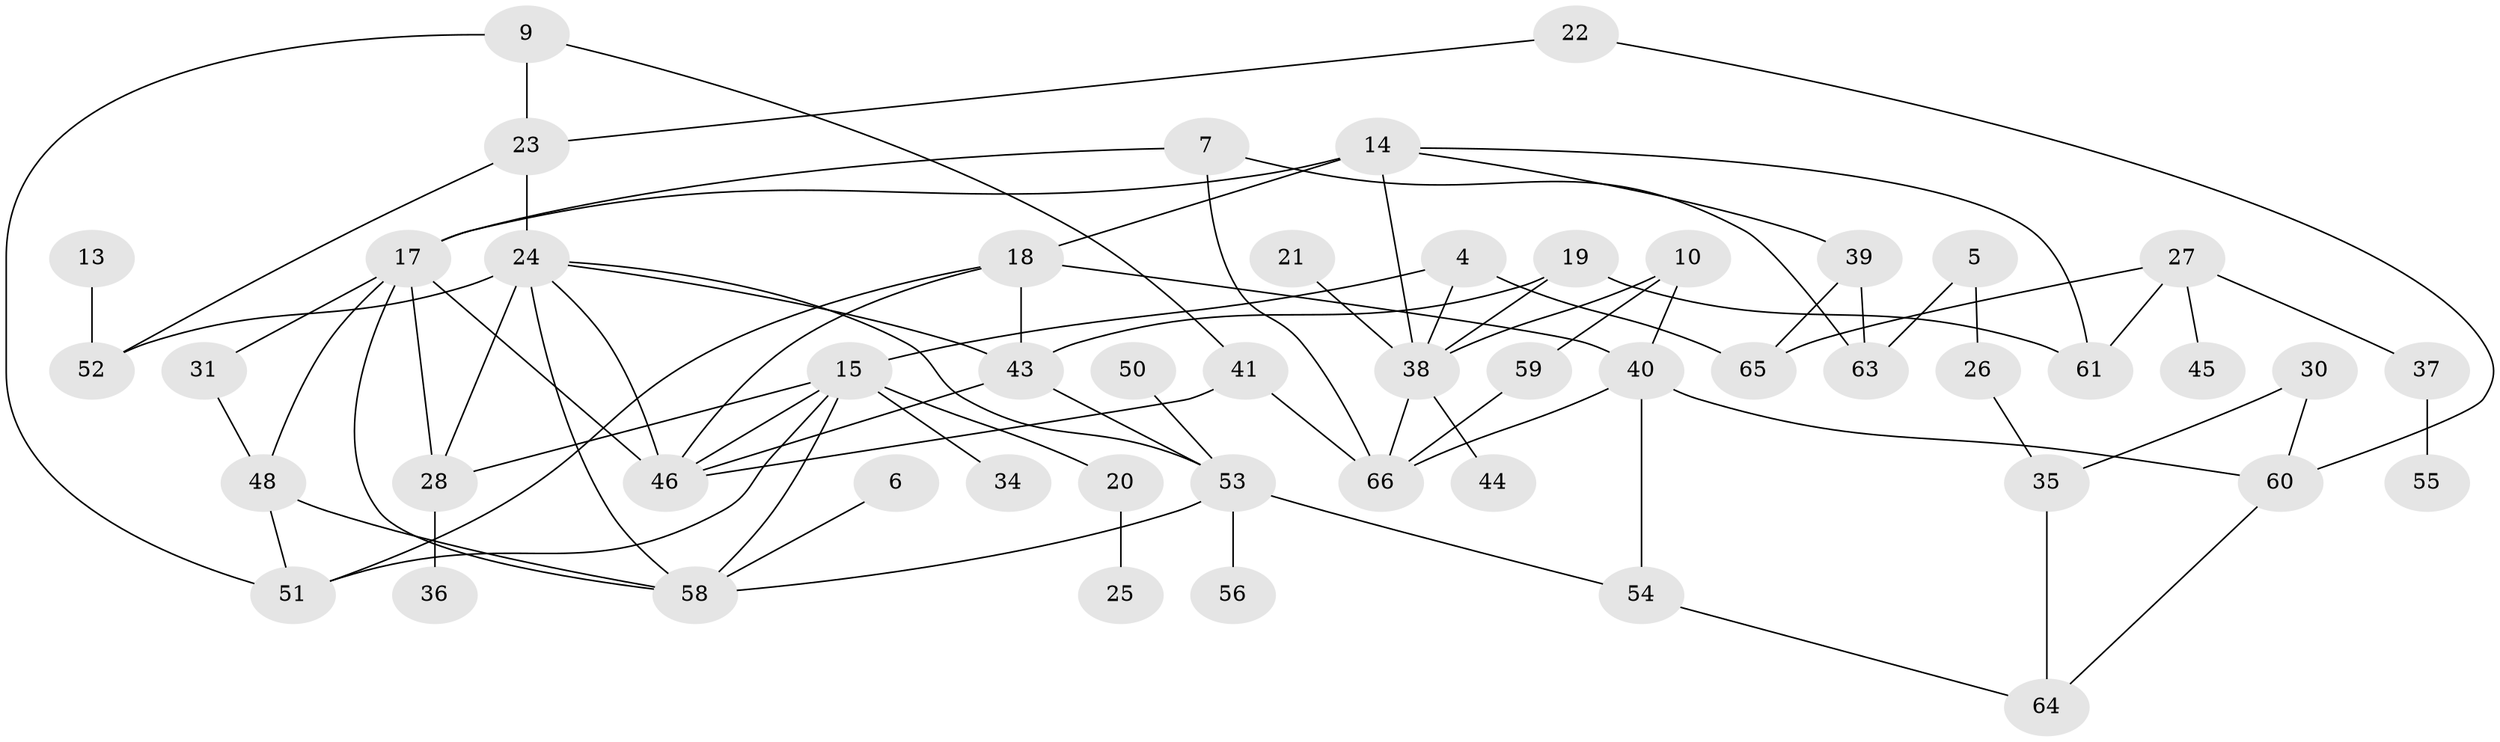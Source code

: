 // original degree distribution, {2: 0.2366412213740458, 0: 0.11450381679389313, 5: 0.06870229007633588, 1: 0.2595419847328244, 4: 0.10687022900763359, 6: 0.030534351145038167, 3: 0.17557251908396945, 8: 0.007633587786259542}
// Generated by graph-tools (version 1.1) at 2025/00/03/09/25 03:00:51]
// undirected, 51 vertices, 82 edges
graph export_dot {
graph [start="1"]
  node [color=gray90,style=filled];
  4;
  5;
  6;
  7;
  9;
  10;
  13;
  14;
  15;
  17;
  18;
  19;
  20;
  21;
  22;
  23;
  24;
  25;
  26;
  27;
  28;
  30;
  31;
  34;
  35;
  36;
  37;
  38;
  39;
  40;
  41;
  43;
  44;
  45;
  46;
  48;
  50;
  51;
  52;
  53;
  54;
  55;
  56;
  58;
  59;
  60;
  61;
  63;
  64;
  65;
  66;
  4 -- 15 [weight=1.0];
  4 -- 38 [weight=1.0];
  4 -- 65 [weight=1.0];
  5 -- 26 [weight=1.0];
  5 -- 63 [weight=1.0];
  6 -- 58 [weight=1.0];
  7 -- 17 [weight=1.0];
  7 -- 63 [weight=1.0];
  7 -- 66 [weight=1.0];
  9 -- 23 [weight=1.0];
  9 -- 41 [weight=1.0];
  9 -- 51 [weight=1.0];
  10 -- 38 [weight=1.0];
  10 -- 40 [weight=1.0];
  10 -- 59 [weight=1.0];
  13 -- 52 [weight=1.0];
  14 -- 17 [weight=1.0];
  14 -- 18 [weight=1.0];
  14 -- 38 [weight=1.0];
  14 -- 39 [weight=1.0];
  14 -- 61 [weight=1.0];
  15 -- 20 [weight=1.0];
  15 -- 28 [weight=1.0];
  15 -- 34 [weight=1.0];
  15 -- 46 [weight=1.0];
  15 -- 51 [weight=1.0];
  15 -- 58 [weight=1.0];
  17 -- 28 [weight=1.0];
  17 -- 31 [weight=1.0];
  17 -- 46 [weight=1.0];
  17 -- 48 [weight=1.0];
  17 -- 58 [weight=1.0];
  18 -- 40 [weight=1.0];
  18 -- 43 [weight=1.0];
  18 -- 46 [weight=1.0];
  18 -- 51 [weight=1.0];
  19 -- 38 [weight=1.0];
  19 -- 43 [weight=1.0];
  19 -- 61 [weight=1.0];
  20 -- 25 [weight=1.0];
  21 -- 38 [weight=1.0];
  22 -- 23 [weight=1.0];
  22 -- 60 [weight=1.0];
  23 -- 24 [weight=1.0];
  23 -- 52 [weight=1.0];
  24 -- 28 [weight=2.0];
  24 -- 43 [weight=1.0];
  24 -- 46 [weight=1.0];
  24 -- 52 [weight=1.0];
  24 -- 53 [weight=1.0];
  24 -- 58 [weight=1.0];
  26 -- 35 [weight=1.0];
  27 -- 37 [weight=1.0];
  27 -- 45 [weight=1.0];
  27 -- 61 [weight=1.0];
  27 -- 65 [weight=1.0];
  28 -- 36 [weight=1.0];
  30 -- 35 [weight=1.0];
  30 -- 60 [weight=1.0];
  31 -- 48 [weight=1.0];
  35 -- 64 [weight=1.0];
  37 -- 55 [weight=1.0];
  38 -- 44 [weight=1.0];
  38 -- 66 [weight=1.0];
  39 -- 63 [weight=1.0];
  39 -- 65 [weight=1.0];
  40 -- 54 [weight=1.0];
  40 -- 60 [weight=1.0];
  40 -- 66 [weight=1.0];
  41 -- 46 [weight=1.0];
  41 -- 66 [weight=1.0];
  43 -- 46 [weight=1.0];
  43 -- 53 [weight=1.0];
  48 -- 51 [weight=1.0];
  48 -- 58 [weight=1.0];
  50 -- 53 [weight=1.0];
  53 -- 54 [weight=1.0];
  53 -- 56 [weight=1.0];
  53 -- 58 [weight=1.0];
  54 -- 64 [weight=1.0];
  59 -- 66 [weight=1.0];
  60 -- 64 [weight=1.0];
}
